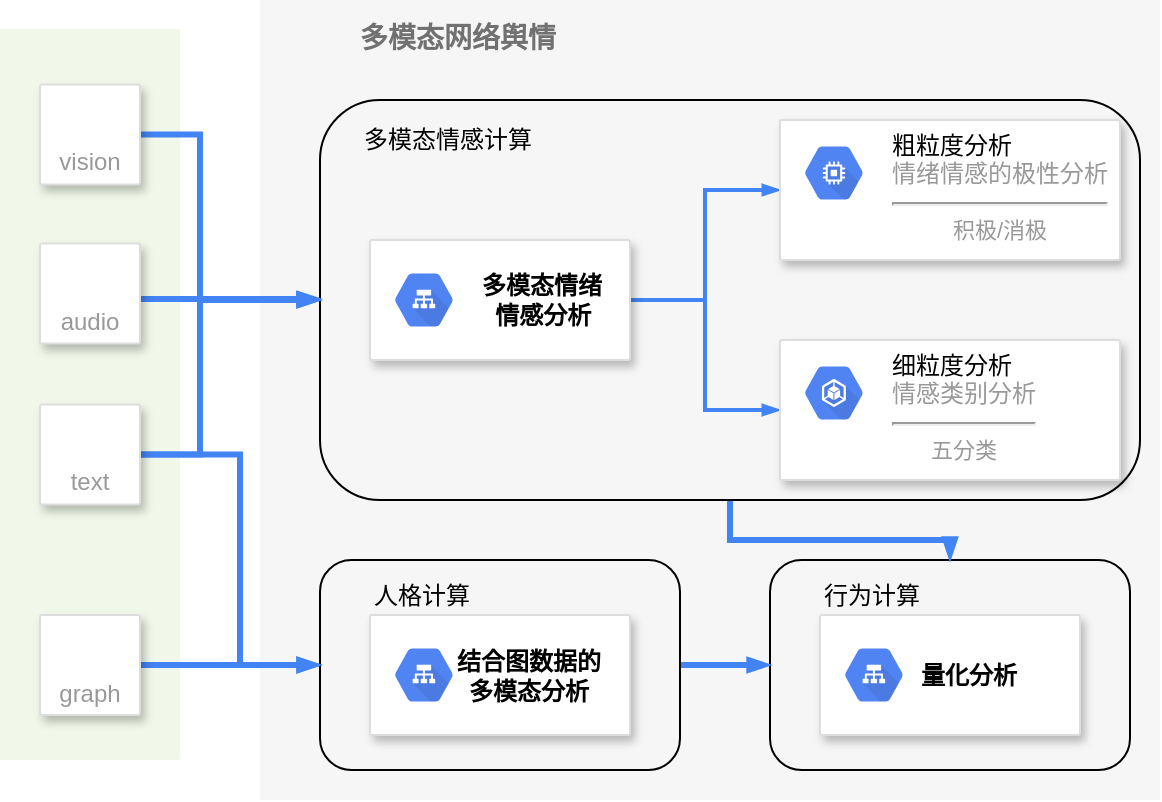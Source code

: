 <mxfile version="14.8.0" type="github">
  <diagram id="f106602c-feb2-e66a-4537-3a34d633f6aa" name="Page-1">
    <mxGraphModel dx="813" dy="435" grid="1" gridSize="10" guides="1" tooltips="1" connect="1" arrows="1" fold="1" page="1" pageScale="1" pageWidth="1169" pageHeight="827" background="none" math="0" shadow="0">
      <root>
        <mxCell id="0" />
        <mxCell id="1" parent="0" />
        <mxCell id="14" value="&lt;b&gt;多模态网络舆情&lt;/b&gt;" style="fillColor=#F6F6F6;strokeColor=none;shadow=0;gradientColor=none;fontSize=14;align=left;spacing=10;fontColor=#717171;9E9E9E;verticalAlign=top;spacingTop=-4;fontStyle=0;spacingLeft=40;html=1;" parent="1" vertex="1">
          <mxGeometry x="400" y="70" width="450" height="400" as="geometry" />
        </mxCell>
        <mxCell id="8_cZJhwKtjIsKoZ_xuZb-1032" value="" style="rounded=1;whiteSpace=wrap;html=1;fontSize=12;fillColor=none;" vertex="1" parent="1">
          <mxGeometry x="655" y="350" width="180" height="105" as="geometry" />
        </mxCell>
        <mxCell id="8_cZJhwKtjIsKoZ_xuZb-1037" style="edgeStyle=orthogonalEdgeStyle;rounded=0;orthogonalLoop=1;jettySize=auto;html=1;exitX=0.5;exitY=1;exitDx=0;exitDy=0;entryX=0.5;entryY=0;entryDx=0;entryDy=0;dashed=0;labelBackgroundColor=none;fontSize=5;startFill=1;endArrow=blockThin;endFill=1;startSize=4;endSize=4;strokeColor=#4284F3;strokeWidth=3;align=left;" edge="1" parent="1" source="8_cZJhwKtjIsKoZ_xuZb-1017" target="8_cZJhwKtjIsKoZ_xuZb-1032">
          <mxGeometry relative="1" as="geometry" />
        </mxCell>
        <mxCell id="8_cZJhwKtjIsKoZ_xuZb-1017" value="" style="rounded=1;whiteSpace=wrap;fontSize=12;fillColor=none;" vertex="1" parent="1">
          <mxGeometry x="430" y="120" width="410" height="200" as="geometry" />
        </mxCell>
        <mxCell id="997" value="" style="rounded=1;absoluteArcSize=1;arcSize=2;html=1;strokeColor=none;gradientColor=none;shadow=0;dashed=0;fontSize=12;fontColor=#9E9E9E;align=center;verticalAlign=top;spacing=10;spacingTop=-4;fillColor=#F1F8E9;" parent="1" vertex="1">
          <mxGeometry x="270" y="84.5" width="90" height="365.5" as="geometry" />
        </mxCell>
        <mxCell id="8_cZJhwKtjIsKoZ_xuZb-1022" style="edgeStyle=orthogonalEdgeStyle;rounded=0;orthogonalLoop=1;jettySize=auto;html=1;exitX=1;exitY=0.5;exitDx=0;exitDy=0;dashed=0;labelBackgroundColor=none;fontSize=12;startFill=1;endArrow=blockThin;endFill=1;startSize=4;endSize=4;strokeColor=#4284F3;strokeWidth=3;align=left;" edge="1" parent="1" source="985" target="8_cZJhwKtjIsKoZ_xuZb-1017">
          <mxGeometry relative="1" as="geometry">
            <Array as="points">
              <mxPoint x="370" y="137" />
              <mxPoint x="370" y="220" />
            </Array>
          </mxGeometry>
        </mxCell>
        <mxCell id="985" value="vision" style="strokeColor=#dddddd;fillColor=#ffffff;shadow=1;strokeWidth=1;rounded=1;absoluteArcSize=1;arcSize=2;labelPosition=center;verticalLabelPosition=middle;align=center;verticalAlign=bottom;spacingLeft=0;fontColor=#999999;fontSize=12;whiteSpace=wrap;spacingBottom=2;html=1;" parent="1" vertex="1">
          <mxGeometry x="290" y="112.25" width="50" height="50" as="geometry" />
        </mxCell>
        <mxCell id="8_cZJhwKtjIsKoZ_xuZb-1014" style="edgeStyle=orthogonalEdgeStyle;rounded=0;orthogonalLoop=1;jettySize=auto;html=1;exitX=1;exitY=0.5;exitDx=0;exitDy=0;entryX=0;entryY=0.5;entryDx=0;entryDy=0;dashed=0;labelBackgroundColor=none;fontSize=12;startFill=1;endArrow=blockThin;endFill=1;startSize=4;endSize=4;strokeColor=#4284F3;strokeWidth=2;align=left;" edge="1" parent="1" source="989" target="993">
          <mxGeometry relative="1" as="geometry" />
        </mxCell>
        <mxCell id="8_cZJhwKtjIsKoZ_xuZb-1015" style="edgeStyle=orthogonalEdgeStyle;rounded=0;orthogonalLoop=1;jettySize=auto;html=1;exitX=1;exitY=0.5;exitDx=0;exitDy=0;entryX=0;entryY=0.5;entryDx=0;entryDy=0;dashed=0;labelBackgroundColor=none;fontSize=12;startFill=1;endArrow=blockThin;endFill=1;startSize=4;endSize=4;strokeColor=#4284F3;strokeWidth=2;align=left;" edge="1" parent="1" source="989" target="995">
          <mxGeometry relative="1" as="geometry" />
        </mxCell>
        <mxCell id="989" value="" style="strokeColor=#dddddd;fillColor=#ffffff;shadow=1;strokeWidth=1;rounded=1;absoluteArcSize=1;arcSize=2;fontSize=11;fontColor=#9E9E9E;align=center;" parent="1" vertex="1">
          <mxGeometry x="455" y="190" width="130" height="60" as="geometry" />
        </mxCell>
        <mxCell id="990" value="&lt;div style=&quot;text-align: justify&quot;&gt;&lt;b style=&quot;color: rgb(0 , 0 , 0)&quot;&gt;多模态情绪&lt;/b&gt;&lt;/div&gt;&lt;font color=&quot;#000000&quot; style=&quot;font-size: 12px&quot;&gt;&lt;div style=&quot;text-align: justify&quot;&gt;&lt;b&gt;&amp;nbsp; 情感分析&lt;/b&gt;&lt;/div&gt;&lt;/font&gt;" style="dashed=0;connectable=0;html=1;fillColor=#5184F3;strokeColor=none;shape=mxgraph.gcp2.hexIcon;prIcon=cloud_load_balancing;part=1;labelPosition=right;verticalLabelPosition=middle;align=left;verticalAlign=middle;spacingLeft=5;fontColor=#999999;fontSize=12;" parent="989" vertex="1">
          <mxGeometry y="0.5" width="44" height="39" relative="1" as="geometry">
            <mxPoint x="5" y="-19.5" as="offset" />
          </mxGeometry>
        </mxCell>
        <mxCell id="993" value="" style="strokeColor=#dddddd;fillColor=#ffffff;shadow=1;strokeWidth=1;rounded=1;absoluteArcSize=1;arcSize=2;fontSize=11;fontColor=#9E9E9E;align=center;" parent="1" vertex="1">
          <mxGeometry x="660" y="130" width="170" height="70" as="geometry" />
        </mxCell>
        <mxCell id="994" value="&lt;font color=&quot;#000000&quot;&gt;粗粒度分析&lt;/font&gt;&lt;br&gt;&lt;div style=&quot;text-align: center&quot;&gt;&lt;span&gt;情绪情感的极性分析&lt;/span&gt;&lt;/div&gt;&lt;hr&gt;&lt;span style=&quot;font-size: 11px&quot;&gt;&lt;div style=&quot;text-align: center&quot;&gt;&lt;span&gt;积极/消极&lt;/span&gt;&lt;/div&gt;&lt;/span&gt;" style="dashed=0;connectable=0;html=1;fillColor=#5184F3;strokeColor=none;shape=mxgraph.gcp2.hexIcon;prIcon=compute_engine;part=1;labelPosition=right;verticalLabelPosition=middle;align=left;verticalAlign=top;spacingLeft=5;fontColor=#999999;fontSize=12;spacingTop=-8;" parent="993" vertex="1">
          <mxGeometry width="44" height="39" relative="1" as="geometry">
            <mxPoint x="5" y="7" as="offset" />
          </mxGeometry>
        </mxCell>
        <mxCell id="995" value="" style="strokeColor=#dddddd;fillColor=#ffffff;shadow=1;strokeWidth=1;rounded=1;absoluteArcSize=1;arcSize=2;fontSize=11;fontColor=#9E9E9E;align=center;" parent="1" vertex="1">
          <mxGeometry x="660" y="240" width="170" height="70" as="geometry" />
        </mxCell>
        <mxCell id="996" value="&lt;font color=&quot;#000000&quot;&gt;细粒度分析&lt;/font&gt;&lt;br&gt;情感类别分析&lt;hr&gt;&lt;font style=&quot;font-size: 11px&quot;&gt;&lt;div style=&quot;text-align: center&quot;&gt;&lt;span&gt;五分类&lt;/span&gt;&lt;/div&gt;&lt;/font&gt;" style="dashed=0;connectable=0;html=1;fillColor=#5184F3;strokeColor=none;shape=mxgraph.gcp2.hexIcon;prIcon=container_engine;part=1;labelPosition=right;verticalLabelPosition=middle;align=left;verticalAlign=top;spacingLeft=5;fontColor=#999999;fontSize=12;spacingTop=-8;" parent="995" vertex="1">
          <mxGeometry width="44" height="39" relative="1" as="geometry">
            <mxPoint x="5" y="7" as="offset" />
          </mxGeometry>
        </mxCell>
        <mxCell id="8_cZJhwKtjIsKoZ_xuZb-1023" style="edgeStyle=orthogonalEdgeStyle;rounded=0;orthogonalLoop=1;jettySize=auto;html=1;dashed=0;labelBackgroundColor=none;fontSize=5;startFill=1;endArrow=blockThin;endFill=1;startSize=4;endSize=4;strokeColor=#4284F3;strokeWidth=3;align=left;" edge="1" parent="1" source="A9Urtk9K6G82j6xpJFMX-1001">
          <mxGeometry relative="1" as="geometry">
            <mxPoint x="430" y="219.5" as="targetPoint" />
            <Array as="points">
              <mxPoint x="380" y="220" />
            </Array>
          </mxGeometry>
        </mxCell>
        <mxCell id="A9Urtk9K6G82j6xpJFMX-1001" value="audio" style="strokeColor=#dddddd;fillColor=#ffffff;shadow=1;strokeWidth=1;rounded=1;absoluteArcSize=1;arcSize=2;labelPosition=center;verticalLabelPosition=middle;align=center;verticalAlign=bottom;spacingLeft=0;fontColor=#999999;fontSize=12;whiteSpace=wrap;spacingBottom=2;html=1;" parent="1" vertex="1">
          <mxGeometry x="290" y="191.75" width="50" height="50" as="geometry" />
        </mxCell>
        <mxCell id="8_cZJhwKtjIsKoZ_xuZb-1024" style="edgeStyle=orthogonalEdgeStyle;rounded=0;orthogonalLoop=1;jettySize=auto;html=1;exitX=1;exitY=0.5;exitDx=0;exitDy=0;dashed=0;labelBackgroundColor=none;fontSize=5;startFill=1;endArrow=blockThin;endFill=1;startSize=4;endSize=4;strokeColor=#4284F3;strokeWidth=3;align=left;" edge="1" parent="1" source="A9Urtk9K6G82j6xpJFMX-1002">
          <mxGeometry relative="1" as="geometry">
            <mxPoint x="430" y="220" as="targetPoint" />
            <Array as="points">
              <mxPoint x="370" y="297" />
              <mxPoint x="370" y="220" />
            </Array>
          </mxGeometry>
        </mxCell>
        <mxCell id="8_cZJhwKtjIsKoZ_xuZb-1040" style="edgeStyle=orthogonalEdgeStyle;rounded=0;orthogonalLoop=1;jettySize=auto;html=1;exitX=1;exitY=0.5;exitDx=0;exitDy=0;entryX=0;entryY=0.5;entryDx=0;entryDy=0;dashed=0;labelBackgroundColor=none;fontSize=5;startFill=1;endArrow=blockThin;endFill=1;startSize=4;endSize=4;strokeColor=#4284F3;strokeWidth=3;align=left;" edge="1" parent="1" source="A9Urtk9K6G82j6xpJFMX-1002" target="8_cZJhwKtjIsKoZ_xuZb-1029">
          <mxGeometry relative="1" as="geometry">
            <Array as="points">
              <mxPoint x="390" y="297" />
              <mxPoint x="390" y="402" />
            </Array>
          </mxGeometry>
        </mxCell>
        <mxCell id="A9Urtk9K6G82j6xpJFMX-1002" value="text" style="strokeColor=#dddddd;fillColor=#ffffff;shadow=1;strokeWidth=1;rounded=1;absoluteArcSize=1;arcSize=2;labelPosition=center;verticalLabelPosition=middle;align=center;verticalAlign=bottom;spacingLeft=0;fontColor=#999999;fontSize=12;whiteSpace=wrap;spacingBottom=2;html=1;" parent="1" vertex="1">
          <mxGeometry x="290" y="272.25" width="50" height="50" as="geometry" />
        </mxCell>
        <mxCell id="8_cZJhwKtjIsKoZ_xuZb-1018" value="多模态情感计算" style="text;strokeColor=none;fillColor=none;align=left;verticalAlign=middle;whiteSpace=wrap;rounded=0;fontSize=12;" vertex="1" parent="1">
          <mxGeometry x="450" y="130" width="90" height="20" as="geometry" />
        </mxCell>
        <mxCell id="8_cZJhwKtjIsKoZ_xuZb-1036" style="edgeStyle=orthogonalEdgeStyle;rounded=0;orthogonalLoop=1;jettySize=auto;html=1;exitX=1;exitY=0.5;exitDx=0;exitDy=0;dashed=0;labelBackgroundColor=none;fontSize=5;startFill=1;endArrow=blockThin;endFill=1;startSize=4;endSize=4;strokeColor=#4284F3;strokeWidth=3;align=left;" edge="1" parent="1" source="8_cZJhwKtjIsKoZ_xuZb-1029" target="8_cZJhwKtjIsKoZ_xuZb-1032">
          <mxGeometry relative="1" as="geometry" />
        </mxCell>
        <mxCell id="8_cZJhwKtjIsKoZ_xuZb-1029" value="" style="rounded=1;whiteSpace=wrap;html=1;fontSize=12;fillColor=none;" vertex="1" parent="1">
          <mxGeometry x="430" y="350" width="180" height="105" as="geometry" />
        </mxCell>
        <mxCell id="8_cZJhwKtjIsKoZ_xuZb-1019" value="" style="strokeColor=#dddddd;fillColor=#ffffff;shadow=1;strokeWidth=1;rounded=1;absoluteArcSize=1;arcSize=2;fontSize=11;fontColor=#9E9E9E;align=center;" vertex="1" parent="1">
          <mxGeometry x="455" y="377.5" width="130" height="60" as="geometry" />
        </mxCell>
        <mxCell id="8_cZJhwKtjIsKoZ_xuZb-1020" value="&lt;div&gt;&lt;font color=&quot;#000000&quot;&gt;&lt;b&gt;&amp;nbsp; &amp;nbsp;结合图数据的&lt;/b&gt;&lt;/font&gt;&lt;/div&gt;&lt;div&gt;&lt;font color=&quot;#000000&quot;&gt;&lt;b&gt;&amp;nbsp; &amp;nbsp;多&lt;/b&gt;&lt;/font&gt;&lt;b style=&quot;color: rgb(0 , 0 , 0)&quot;&gt;模态&lt;/b&gt;&lt;b style=&quot;color: rgb(0 , 0 , 0)&quot;&gt;分析&lt;/b&gt;&lt;/div&gt;" style="dashed=0;connectable=0;html=1;fillColor=#5184F3;strokeColor=none;shape=mxgraph.gcp2.hexIcon;prIcon=cloud_load_balancing;part=1;labelPosition=right;verticalLabelPosition=middle;align=center;verticalAlign=middle;spacingLeft=5;fontColor=#999999;fontSize=12;" vertex="1" parent="8_cZJhwKtjIsKoZ_xuZb-1019">
          <mxGeometry y="0.5" width="44" height="39" relative="1" as="geometry">
            <mxPoint x="5" y="-19.5" as="offset" />
          </mxGeometry>
        </mxCell>
        <mxCell id="8_cZJhwKtjIsKoZ_xuZb-1039" style="edgeStyle=orthogonalEdgeStyle;rounded=0;orthogonalLoop=1;jettySize=auto;html=1;entryX=0;entryY=0.5;entryDx=0;entryDy=0;dashed=0;labelBackgroundColor=none;fontSize=5;startFill=1;endArrow=blockThin;endFill=1;startSize=4;endSize=4;strokeColor=#4284F3;strokeWidth=3;align=left;" edge="1" parent="1" source="8_cZJhwKtjIsKoZ_xuZb-1021" target="8_cZJhwKtjIsKoZ_xuZb-1029">
          <mxGeometry relative="1" as="geometry" />
        </mxCell>
        <mxCell id="8_cZJhwKtjIsKoZ_xuZb-1021" value="graph" style="strokeColor=#dddddd;fillColor=#ffffff;shadow=1;strokeWidth=1;rounded=1;absoluteArcSize=1;arcSize=2;labelPosition=center;verticalLabelPosition=middle;align=center;verticalAlign=bottom;spacingLeft=0;fontColor=#999999;fontSize=12;whiteSpace=wrap;spacingBottom=2;html=1;" vertex="1" parent="1">
          <mxGeometry x="290" y="377.5" width="50" height="50" as="geometry" />
        </mxCell>
        <mxCell id="8_cZJhwKtjIsKoZ_xuZb-1033" value="" style="strokeColor=#dddddd;fillColor=#ffffff;shadow=1;strokeWidth=1;rounded=1;absoluteArcSize=1;arcSize=2;fontSize=11;fontColor=#9E9E9E;align=center;" vertex="1" parent="1">
          <mxGeometry x="680" y="377.5" width="130" height="60" as="geometry" />
        </mxCell>
        <mxCell id="8_cZJhwKtjIsKoZ_xuZb-1034" value="&lt;div&gt;&lt;font color=&quot;#000000&quot;&gt;&lt;b&gt;量化分析&lt;/b&gt;&lt;/font&gt;&lt;/div&gt;" style="dashed=0;connectable=0;html=1;fillColor=#5184F3;strokeColor=none;shape=mxgraph.gcp2.hexIcon;prIcon=cloud_load_balancing;part=1;labelPosition=right;verticalLabelPosition=middle;align=center;verticalAlign=middle;spacingLeft=5;fontColor=#999999;fontSize=12;" vertex="1" parent="8_cZJhwKtjIsKoZ_xuZb-1033">
          <mxGeometry y="0.5" width="44" height="39" relative="1" as="geometry">
            <mxPoint x="5" y="-19.5" as="offset" />
          </mxGeometry>
        </mxCell>
        <mxCell id="8_cZJhwKtjIsKoZ_xuZb-1041" value="人格计算" style="text;strokeColor=none;fillColor=none;align=left;verticalAlign=middle;whiteSpace=wrap;rounded=0;fontSize=12;" vertex="1" parent="1">
          <mxGeometry x="455" y="357.5" width="90" height="20" as="geometry" />
        </mxCell>
        <mxCell id="8_cZJhwKtjIsKoZ_xuZb-1042" value="行为计算" style="text;strokeColor=none;fillColor=none;align=left;verticalAlign=middle;whiteSpace=wrap;rounded=0;fontSize=12;" vertex="1" parent="1">
          <mxGeometry x="680" y="357.5" width="90" height="20" as="geometry" />
        </mxCell>
      </root>
    </mxGraphModel>
  </diagram>
</mxfile>
